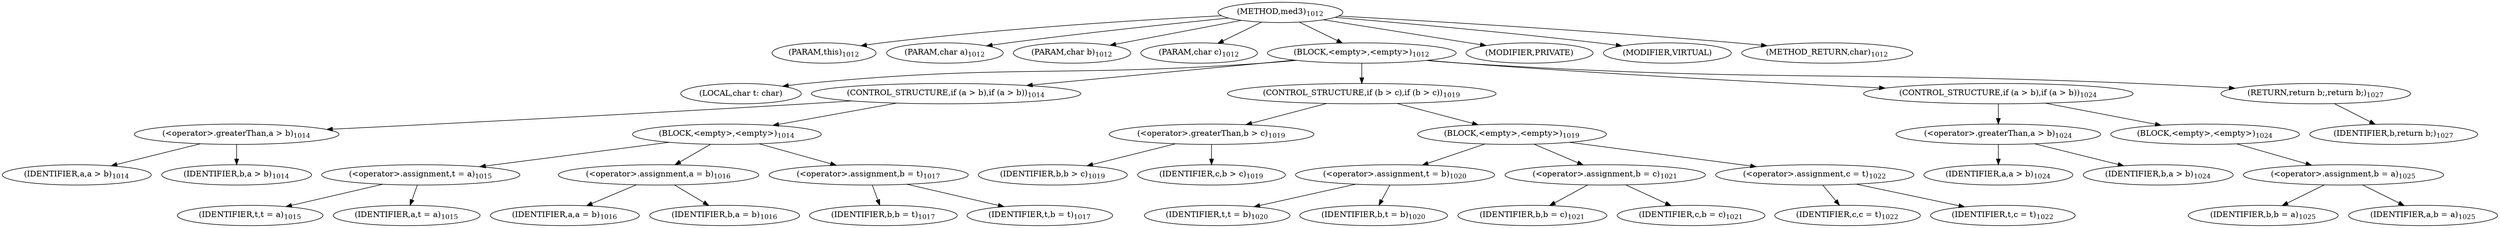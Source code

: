 digraph "med3" {  
"3318" [label = <(METHOD,med3)<SUB>1012</SUB>> ]
"3319" [label = <(PARAM,this)<SUB>1012</SUB>> ]
"3320" [label = <(PARAM,char a)<SUB>1012</SUB>> ]
"3321" [label = <(PARAM,char b)<SUB>1012</SUB>> ]
"3322" [label = <(PARAM,char c)<SUB>1012</SUB>> ]
"3323" [label = <(BLOCK,&lt;empty&gt;,&lt;empty&gt;)<SUB>1012</SUB>> ]
"3324" [label = <(LOCAL,char t: char)> ]
"3325" [label = <(CONTROL_STRUCTURE,if (a &gt; b),if (a &gt; b))<SUB>1014</SUB>> ]
"3326" [label = <(&lt;operator&gt;.greaterThan,a &gt; b)<SUB>1014</SUB>> ]
"3327" [label = <(IDENTIFIER,a,a &gt; b)<SUB>1014</SUB>> ]
"3328" [label = <(IDENTIFIER,b,a &gt; b)<SUB>1014</SUB>> ]
"3329" [label = <(BLOCK,&lt;empty&gt;,&lt;empty&gt;)<SUB>1014</SUB>> ]
"3330" [label = <(&lt;operator&gt;.assignment,t = a)<SUB>1015</SUB>> ]
"3331" [label = <(IDENTIFIER,t,t = a)<SUB>1015</SUB>> ]
"3332" [label = <(IDENTIFIER,a,t = a)<SUB>1015</SUB>> ]
"3333" [label = <(&lt;operator&gt;.assignment,a = b)<SUB>1016</SUB>> ]
"3334" [label = <(IDENTIFIER,a,a = b)<SUB>1016</SUB>> ]
"3335" [label = <(IDENTIFIER,b,a = b)<SUB>1016</SUB>> ]
"3336" [label = <(&lt;operator&gt;.assignment,b = t)<SUB>1017</SUB>> ]
"3337" [label = <(IDENTIFIER,b,b = t)<SUB>1017</SUB>> ]
"3338" [label = <(IDENTIFIER,t,b = t)<SUB>1017</SUB>> ]
"3339" [label = <(CONTROL_STRUCTURE,if (b &gt; c),if (b &gt; c))<SUB>1019</SUB>> ]
"3340" [label = <(&lt;operator&gt;.greaterThan,b &gt; c)<SUB>1019</SUB>> ]
"3341" [label = <(IDENTIFIER,b,b &gt; c)<SUB>1019</SUB>> ]
"3342" [label = <(IDENTIFIER,c,b &gt; c)<SUB>1019</SUB>> ]
"3343" [label = <(BLOCK,&lt;empty&gt;,&lt;empty&gt;)<SUB>1019</SUB>> ]
"3344" [label = <(&lt;operator&gt;.assignment,t = b)<SUB>1020</SUB>> ]
"3345" [label = <(IDENTIFIER,t,t = b)<SUB>1020</SUB>> ]
"3346" [label = <(IDENTIFIER,b,t = b)<SUB>1020</SUB>> ]
"3347" [label = <(&lt;operator&gt;.assignment,b = c)<SUB>1021</SUB>> ]
"3348" [label = <(IDENTIFIER,b,b = c)<SUB>1021</SUB>> ]
"3349" [label = <(IDENTIFIER,c,b = c)<SUB>1021</SUB>> ]
"3350" [label = <(&lt;operator&gt;.assignment,c = t)<SUB>1022</SUB>> ]
"3351" [label = <(IDENTIFIER,c,c = t)<SUB>1022</SUB>> ]
"3352" [label = <(IDENTIFIER,t,c = t)<SUB>1022</SUB>> ]
"3353" [label = <(CONTROL_STRUCTURE,if (a &gt; b),if (a &gt; b))<SUB>1024</SUB>> ]
"3354" [label = <(&lt;operator&gt;.greaterThan,a &gt; b)<SUB>1024</SUB>> ]
"3355" [label = <(IDENTIFIER,a,a &gt; b)<SUB>1024</SUB>> ]
"3356" [label = <(IDENTIFIER,b,a &gt; b)<SUB>1024</SUB>> ]
"3357" [label = <(BLOCK,&lt;empty&gt;,&lt;empty&gt;)<SUB>1024</SUB>> ]
"3358" [label = <(&lt;operator&gt;.assignment,b = a)<SUB>1025</SUB>> ]
"3359" [label = <(IDENTIFIER,b,b = a)<SUB>1025</SUB>> ]
"3360" [label = <(IDENTIFIER,a,b = a)<SUB>1025</SUB>> ]
"3361" [label = <(RETURN,return b;,return b;)<SUB>1027</SUB>> ]
"3362" [label = <(IDENTIFIER,b,return b;)<SUB>1027</SUB>> ]
"3363" [label = <(MODIFIER,PRIVATE)> ]
"3364" [label = <(MODIFIER,VIRTUAL)> ]
"3365" [label = <(METHOD_RETURN,char)<SUB>1012</SUB>> ]
  "3318" -> "3319" 
  "3318" -> "3320" 
  "3318" -> "3321" 
  "3318" -> "3322" 
  "3318" -> "3323" 
  "3318" -> "3363" 
  "3318" -> "3364" 
  "3318" -> "3365" 
  "3323" -> "3324" 
  "3323" -> "3325" 
  "3323" -> "3339" 
  "3323" -> "3353" 
  "3323" -> "3361" 
  "3325" -> "3326" 
  "3325" -> "3329" 
  "3326" -> "3327" 
  "3326" -> "3328" 
  "3329" -> "3330" 
  "3329" -> "3333" 
  "3329" -> "3336" 
  "3330" -> "3331" 
  "3330" -> "3332" 
  "3333" -> "3334" 
  "3333" -> "3335" 
  "3336" -> "3337" 
  "3336" -> "3338" 
  "3339" -> "3340" 
  "3339" -> "3343" 
  "3340" -> "3341" 
  "3340" -> "3342" 
  "3343" -> "3344" 
  "3343" -> "3347" 
  "3343" -> "3350" 
  "3344" -> "3345" 
  "3344" -> "3346" 
  "3347" -> "3348" 
  "3347" -> "3349" 
  "3350" -> "3351" 
  "3350" -> "3352" 
  "3353" -> "3354" 
  "3353" -> "3357" 
  "3354" -> "3355" 
  "3354" -> "3356" 
  "3357" -> "3358" 
  "3358" -> "3359" 
  "3358" -> "3360" 
  "3361" -> "3362" 
}
